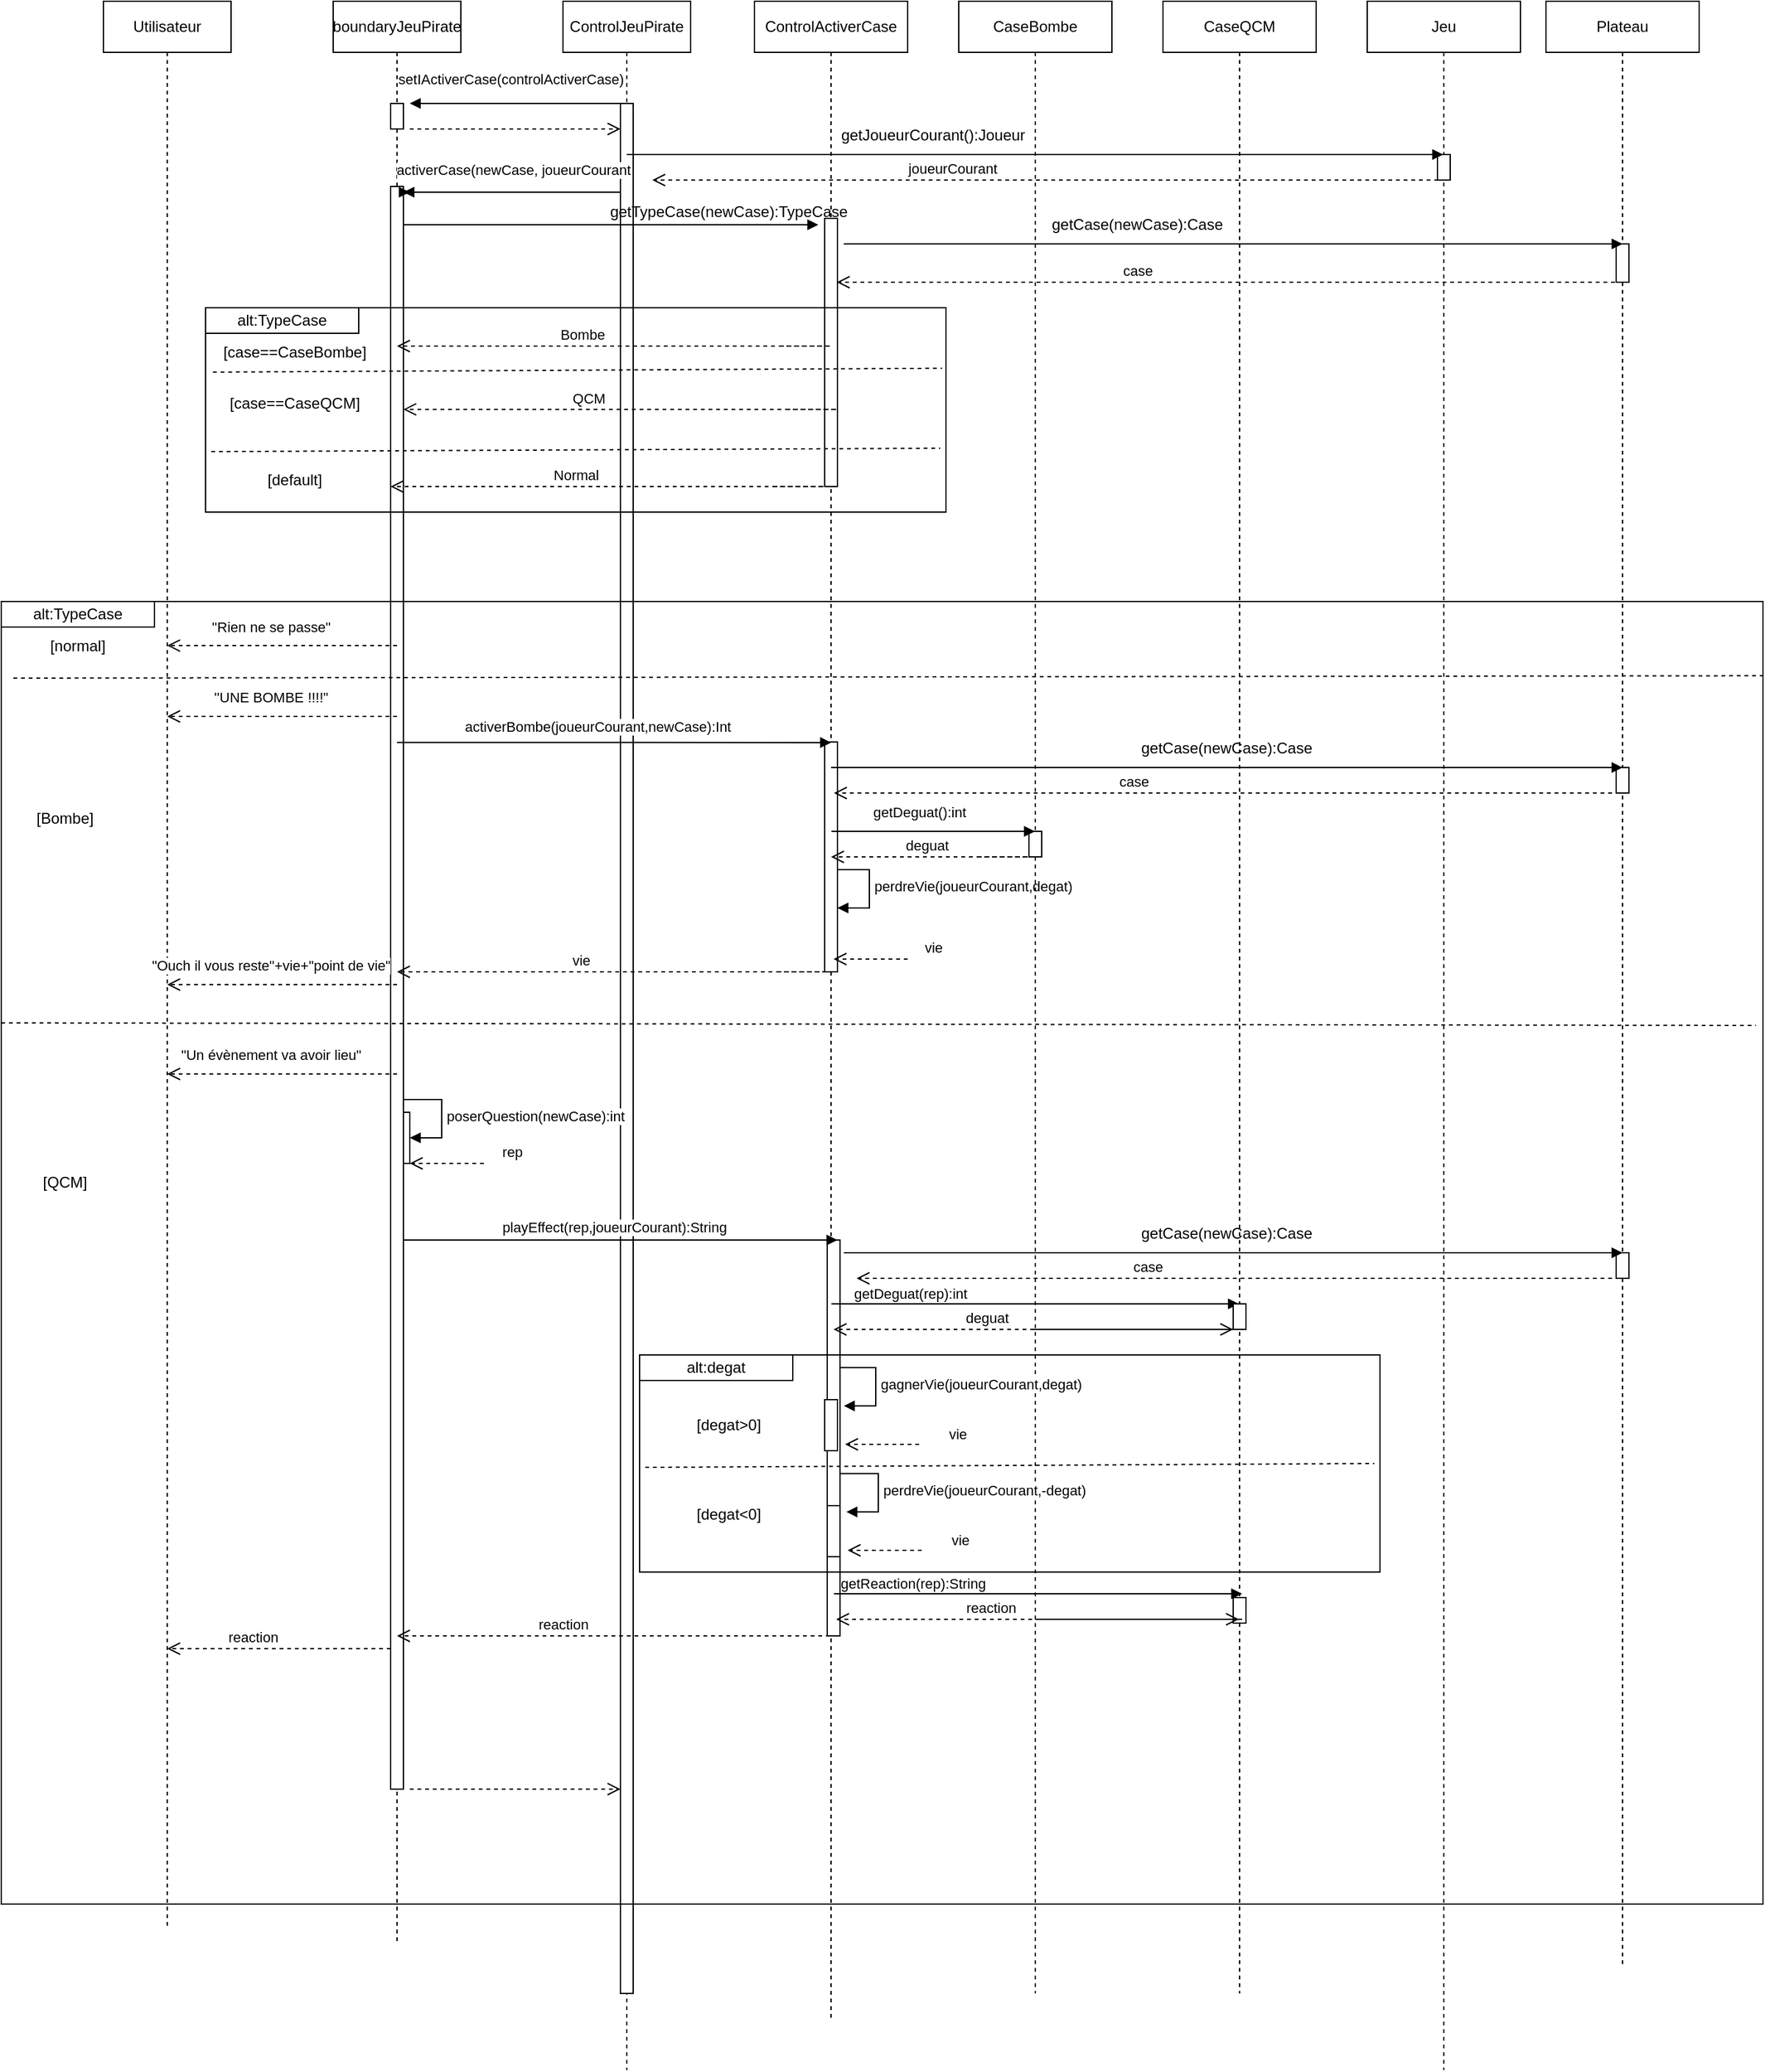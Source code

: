 <mxfile version="24.4.0" type="github">
  <diagram name="Page-1" id="2YBvvXClWsGukQMizWep">
    <mxGraphModel dx="3110" dy="1487" grid="1" gridSize="10" guides="1" tooltips="1" connect="1" arrows="1" fold="1" page="1" pageScale="1" pageWidth="850" pageHeight="1100" math="0" shadow="0">
      <root>
        <mxCell id="0" />
        <mxCell id="1" parent="0" />
        <mxCell id="gIplPo-mKjMu9mAkrgua-7" value="CaseQCM" style="shape=umlLifeline;perimeter=lifelinePerimeter;whiteSpace=wrap;html=1;container=0;dropTarget=0;collapsible=0;recursiveResize=0;outlineConnect=0;portConstraint=eastwest;newEdgeStyle={&quot;edgeStyle&quot;:&quot;elbowEdgeStyle&quot;,&quot;elbow&quot;:&quot;vertical&quot;,&quot;curved&quot;:0,&quot;rounded&quot;:0};" vertex="1" parent="1">
          <mxGeometry x="870" y="40" width="120" height="1560" as="geometry" />
        </mxCell>
        <mxCell id="gIplPo-mKjMu9mAkrgua-156" value="" style="html=1;points=[];perimeter=orthogonalPerimeter;outlineConnect=0;targetShapes=umlLifeline;portConstraint=eastwest;newEdgeStyle={&quot;edgeStyle&quot;:&quot;elbowEdgeStyle&quot;,&quot;elbow&quot;:&quot;vertical&quot;,&quot;curved&quot;:0,&quot;rounded&quot;:0};" vertex="1" parent="gIplPo-mKjMu9mAkrgua-7">
          <mxGeometry x="55" y="1250" width="10" height="20" as="geometry" />
        </mxCell>
        <mxCell id="gIplPo-mKjMu9mAkrgua-3" value="ControlActiverCase" style="shape=umlLifeline;perimeter=lifelinePerimeter;whiteSpace=wrap;html=1;container=0;dropTarget=0;collapsible=0;recursiveResize=0;outlineConnect=0;portConstraint=eastwest;newEdgeStyle={&quot;edgeStyle&quot;:&quot;elbowEdgeStyle&quot;,&quot;elbow&quot;:&quot;vertical&quot;,&quot;curved&quot;:0,&quot;rounded&quot;:0};" vertex="1" parent="1">
          <mxGeometry x="550" y="40" width="120" height="1580" as="geometry" />
        </mxCell>
        <mxCell id="gIplPo-mKjMu9mAkrgua-4" value="" style="html=1;points=[];perimeter=orthogonalPerimeter;outlineConnect=0;targetShapes=umlLifeline;portConstraint=eastwest;newEdgeStyle={&quot;edgeStyle&quot;:&quot;elbowEdgeStyle&quot;,&quot;elbow&quot;:&quot;vertical&quot;,&quot;curved&quot;:0,&quot;rounded&quot;:0};" vertex="1" parent="gIplPo-mKjMu9mAkrgua-3">
          <mxGeometry x="55" y="170" width="10" height="210" as="geometry" />
        </mxCell>
        <mxCell id="gIplPo-mKjMu9mAkrgua-62" value="" style="html=1;points=[[0,0,0,0,5],[0,1,0,0,-5],[1,0,0,0,5],[1,1,0,0,-5]];perimeter=orthogonalPerimeter;outlineConnect=0;targetShapes=umlLifeline;portConstraint=eastwest;newEdgeStyle={&quot;curved&quot;:0,&quot;rounded&quot;:0};" vertex="1" parent="gIplPo-mKjMu9mAkrgua-3">
          <mxGeometry x="55" y="700" width="10" height="40" as="geometry" />
        </mxCell>
        <mxCell id="gIplPo-mKjMu9mAkrgua-63" value="perdreVie(joueurCourant,degat)" style="html=1;align=left;spacingLeft=2;endArrow=block;rounded=0;edgeStyle=orthogonalEdgeStyle;curved=0;rounded=0;" edge="1" target="gIplPo-mKjMu9mAkrgua-62" parent="gIplPo-mKjMu9mAkrgua-3">
          <mxGeometry relative="1" as="geometry">
            <mxPoint x="60" y="680" as="sourcePoint" />
            <Array as="points">
              <mxPoint x="90" y="710" />
            </Array>
          </mxGeometry>
        </mxCell>
        <mxCell id="gIplPo-mKjMu9mAkrgua-151" value="" style="html=1;points=[];perimeter=orthogonalPerimeter;outlineConnect=0;targetShapes=umlLifeline;portConstraint=eastwest;newEdgeStyle={&quot;edgeStyle&quot;:&quot;elbowEdgeStyle&quot;,&quot;elbow&quot;:&quot;vertical&quot;,&quot;curved&quot;:0,&quot;rounded&quot;:0};" vertex="1" parent="gIplPo-mKjMu9mAkrgua-3">
          <mxGeometry x="55" y="580" width="10" height="180" as="geometry" />
        </mxCell>
        <mxCell id="gIplPo-mKjMu9mAkrgua-152" value="" style="html=1;points=[];perimeter=orthogonalPerimeter;outlineConnect=0;targetShapes=umlLifeline;portConstraint=eastwest;newEdgeStyle={&quot;edgeStyle&quot;:&quot;elbowEdgeStyle&quot;,&quot;elbow&quot;:&quot;vertical&quot;,&quot;curved&quot;:0,&quot;rounded&quot;:0};" vertex="1" parent="1">
          <mxGeometry x="607" y="1010" width="10" height="310" as="geometry" />
        </mxCell>
        <mxCell id="gIplPo-mKjMu9mAkrgua-1" value="ControlJeuPirate" style="shape=umlLifeline;perimeter=lifelinePerimeter;whiteSpace=wrap;html=1;container=0;dropTarget=0;collapsible=0;recursiveResize=0;outlineConnect=0;portConstraint=eastwest;newEdgeStyle={&quot;edgeStyle&quot;:&quot;elbowEdgeStyle&quot;,&quot;elbow&quot;:&quot;vertical&quot;,&quot;curved&quot;:0,&quot;rounded&quot;:0};" vertex="1" parent="1">
          <mxGeometry x="400" y="40" width="100" height="1620" as="geometry" />
        </mxCell>
        <mxCell id="gIplPo-mKjMu9mAkrgua-2" value="" style="html=1;points=[];perimeter=orthogonalPerimeter;outlineConnect=0;targetShapes=umlLifeline;portConstraint=eastwest;newEdgeStyle={&quot;edgeStyle&quot;:&quot;elbowEdgeStyle&quot;,&quot;elbow&quot;:&quot;vertical&quot;,&quot;curved&quot;:0,&quot;rounded&quot;:0};" vertex="1" parent="gIplPo-mKjMu9mAkrgua-1">
          <mxGeometry x="45" y="80" width="10" height="1480" as="geometry" />
        </mxCell>
        <mxCell id="aM9ryv3xv72pqoxQDRHE-5" value="boundaryJeuPirate" style="shape=umlLifeline;perimeter=lifelinePerimeter;whiteSpace=wrap;html=1;container=0;dropTarget=0;collapsible=0;recursiveResize=0;outlineConnect=0;portConstraint=eastwest;newEdgeStyle={&quot;edgeStyle&quot;:&quot;elbowEdgeStyle&quot;,&quot;elbow&quot;:&quot;vertical&quot;,&quot;curved&quot;:0,&quot;rounded&quot;:0};" parent="1" vertex="1">
          <mxGeometry x="220" y="40" width="100" height="1520" as="geometry" />
        </mxCell>
        <mxCell id="aM9ryv3xv72pqoxQDRHE-6" value="" style="html=1;points=[];perimeter=orthogonalPerimeter;outlineConnect=0;targetShapes=umlLifeline;portConstraint=eastwest;newEdgeStyle={&quot;edgeStyle&quot;:&quot;elbowEdgeStyle&quot;,&quot;elbow&quot;:&quot;vertical&quot;,&quot;curved&quot;:0,&quot;rounded&quot;:0};" parent="aM9ryv3xv72pqoxQDRHE-5" vertex="1">
          <mxGeometry x="45" y="80" width="10" height="20" as="geometry" />
        </mxCell>
        <mxCell id="gIplPo-mKjMu9mAkrgua-78" value="" style="html=1;points=[[0,0,0,0,5],[0,1,0,0,-5],[1,0,0,0,5],[1,1,0,0,-5]];perimeter=orthogonalPerimeter;outlineConnect=0;targetShapes=umlLifeline;portConstraint=eastwest;newEdgeStyle={&quot;curved&quot;:0,&quot;rounded&quot;:0};" vertex="1" parent="aM9ryv3xv72pqoxQDRHE-5">
          <mxGeometry x="45" y="870" width="15" height="40" as="geometry" />
        </mxCell>
        <mxCell id="gIplPo-mKjMu9mAkrgua-13" value="" style="html=1;points=[];perimeter=orthogonalPerimeter;outlineConnect=0;targetShapes=umlLifeline;portConstraint=eastwest;newEdgeStyle={&quot;edgeStyle&quot;:&quot;elbowEdgeStyle&quot;,&quot;elbow&quot;:&quot;vertical&quot;,&quot;curved&quot;:0,&quot;rounded&quot;:0};" vertex="1" parent="1">
          <mxGeometry x="265" y="185" width="10" height="1255" as="geometry" />
        </mxCell>
        <mxCell id="gIplPo-mKjMu9mAkrgua-36" value="" style="verticalLabelPosition=bottom;verticalAlign=top;html=1;shape=mxgraph.basic.rect;fillColor2=none;strokeWidth=1;size=20;indent=5;fillColor=none;" vertex="1" parent="1">
          <mxGeometry x="-40" y="510" width="1380" height="1020" as="geometry" />
        </mxCell>
        <mxCell id="gIplPo-mKjMu9mAkrgua-24" value="" style="verticalLabelPosition=bottom;verticalAlign=top;html=1;shape=mxgraph.basic.rect;fillColor2=none;strokeWidth=1;size=20;indent=5;fillColor=none;" vertex="1" parent="1">
          <mxGeometry x="120" y="280" width="580" height="160" as="geometry" />
        </mxCell>
        <mxCell id="aM9ryv3xv72pqoxQDRHE-1" value="Utilisateur" style="shape=umlLifeline;perimeter=lifelinePerimeter;whiteSpace=wrap;html=1;container=0;dropTarget=0;collapsible=0;recursiveResize=0;outlineConnect=0;portConstraint=eastwest;newEdgeStyle={&quot;edgeStyle&quot;:&quot;elbowEdgeStyle&quot;,&quot;elbow&quot;:&quot;vertical&quot;,&quot;curved&quot;:0,&quot;rounded&quot;:0};" parent="1" vertex="1">
          <mxGeometry x="40" y="40" width="100" height="1510" as="geometry" />
        </mxCell>
        <mxCell id="aM9ryv3xv72pqoxQDRHE-9" value="setIActiverCase(controlActiverCase)" style="html=1;verticalAlign=bottom;endArrow=block;edgeStyle=elbowEdgeStyle;elbow=vertical;curved=0;rounded=0;" parent="1" edge="1">
          <mxGeometry x="0.03" y="-10" relative="1" as="geometry">
            <mxPoint x="445" y="120" as="sourcePoint" />
            <Array as="points">
              <mxPoint x="370" y="120" />
            </Array>
            <mxPoint x="280" y="120" as="targetPoint" />
            <mxPoint x="-1" as="offset" />
          </mxGeometry>
        </mxCell>
        <mxCell id="aM9ryv3xv72pqoxQDRHE-10" value="" style="html=1;verticalAlign=bottom;endArrow=open;dashed=1;endSize=8;edgeStyle=elbowEdgeStyle;elbow=vertical;curved=0;rounded=0;" parent="1" edge="1">
          <mxGeometry relative="1" as="geometry">
            <mxPoint x="445" y="140" as="targetPoint" />
            <Array as="points">
              <mxPoint x="360" y="140" />
            </Array>
            <mxPoint x="280" y="140" as="sourcePoint" />
          </mxGeometry>
        </mxCell>
        <mxCell id="gIplPo-mKjMu9mAkrgua-5" value="CaseBombe" style="shape=umlLifeline;perimeter=lifelinePerimeter;whiteSpace=wrap;html=1;container=0;dropTarget=0;collapsible=0;recursiveResize=0;outlineConnect=0;portConstraint=eastwest;newEdgeStyle={&quot;edgeStyle&quot;:&quot;elbowEdgeStyle&quot;,&quot;elbow&quot;:&quot;vertical&quot;,&quot;curved&quot;:0,&quot;rounded&quot;:0};" vertex="1" parent="1">
          <mxGeometry x="710" y="40" width="120" height="1560" as="geometry" />
        </mxCell>
        <mxCell id="gIplPo-mKjMu9mAkrgua-6" value="" style="html=1;points=[];perimeter=orthogonalPerimeter;outlineConnect=0;targetShapes=umlLifeline;portConstraint=eastwest;newEdgeStyle={&quot;edgeStyle&quot;:&quot;elbowEdgeStyle&quot;,&quot;elbow&quot;:&quot;vertical&quot;,&quot;curved&quot;:0,&quot;rounded&quot;:0};" vertex="1" parent="gIplPo-mKjMu9mAkrgua-5">
          <mxGeometry x="55" y="650" width="10" height="20" as="geometry" />
        </mxCell>
        <mxCell id="gIplPo-mKjMu9mAkrgua-9" value="Jeu" style="shape=umlLifeline;perimeter=lifelinePerimeter;whiteSpace=wrap;html=1;container=0;dropTarget=0;collapsible=0;recursiveResize=0;outlineConnect=0;portConstraint=eastwest;newEdgeStyle={&quot;edgeStyle&quot;:&quot;elbowEdgeStyle&quot;,&quot;elbow&quot;:&quot;vertical&quot;,&quot;curved&quot;:0,&quot;rounded&quot;:0};" vertex="1" parent="1">
          <mxGeometry x="1030" y="40" width="120" height="1620" as="geometry" />
        </mxCell>
        <mxCell id="gIplPo-mKjMu9mAkrgua-10" value="" style="html=1;points=[];perimeter=orthogonalPerimeter;outlineConnect=0;targetShapes=umlLifeline;portConstraint=eastwest;newEdgeStyle={&quot;edgeStyle&quot;:&quot;elbowEdgeStyle&quot;,&quot;elbow&quot;:&quot;vertical&quot;,&quot;curved&quot;:0,&quot;rounded&quot;:0};" vertex="1" parent="gIplPo-mKjMu9mAkrgua-9">
          <mxGeometry x="55" y="120" width="10" height="20" as="geometry" />
        </mxCell>
        <mxCell id="aM9ryv3xv72pqoxQDRHE-7" value="" style="html=1;verticalAlign=bottom;endArrow=block;edgeStyle=elbowEdgeStyle;elbow=vertical;curved=0;rounded=0;" parent="1" target="gIplPo-mKjMu9mAkrgua-9" edge="1">
          <mxGeometry x="0.001" relative="1" as="geometry">
            <mxPoint x="450" y="160" as="sourcePoint" />
            <Array as="points">
              <mxPoint x="535" y="160" />
            </Array>
            <mxPoint x="620" y="160" as="targetPoint" />
            <mxPoint as="offset" />
          </mxGeometry>
        </mxCell>
        <mxCell id="gIplPo-mKjMu9mAkrgua-11" value="getJoueurCourant():Joueur" style="text;strokeColor=none;align=center;fillColor=none;html=1;verticalAlign=middle;whiteSpace=wrap;rounded=0;" vertex="1" parent="1">
          <mxGeometry x="660" y="130" width="60" height="30" as="geometry" />
        </mxCell>
        <mxCell id="gIplPo-mKjMu9mAkrgua-12" value="activerCase(newCase, joueurCourant" style="html=1;verticalAlign=bottom;endArrow=block;edgeStyle=elbowEdgeStyle;elbow=vertical;curved=0;rounded=0;" edge="1" parent="1" source="gIplPo-mKjMu9mAkrgua-13">
          <mxGeometry x="0.895" y="81" relative="1" as="geometry">
            <mxPoint x="445" y="189.5" as="sourcePoint" />
            <Array as="points" />
            <mxPoint x="280" y="189.5" as="targetPoint" />
            <mxPoint x="81" y="72" as="offset" />
          </mxGeometry>
        </mxCell>
        <mxCell id="gIplPo-mKjMu9mAkrgua-14" value="" style="html=1;verticalAlign=bottom;endArrow=block;edgeStyle=elbowEdgeStyle;elbow=vertical;curved=0;rounded=0;" edge="1" parent="1" target="gIplPo-mKjMu9mAkrgua-13">
          <mxGeometry x="-0.091" y="-9" relative="1" as="geometry">
            <mxPoint x="445" y="189.5" as="sourcePoint" />
            <Array as="points">
              <mxPoint x="370" y="189.5" />
            </Array>
            <mxPoint x="280" y="189.5" as="targetPoint" />
            <mxPoint as="offset" />
          </mxGeometry>
        </mxCell>
        <mxCell id="gIplPo-mKjMu9mAkrgua-15" value="" style="html=1;verticalAlign=bottom;endArrow=block;edgeStyle=elbowEdgeStyle;elbow=vertical;curved=0;rounded=0;" edge="1" parent="1">
          <mxGeometry x="0.001" relative="1" as="geometry">
            <mxPoint x="275" y="215" as="sourcePoint" />
            <Array as="points">
              <mxPoint x="360" y="215" />
            </Array>
            <mxPoint x="600" y="215.5" as="targetPoint" />
            <mxPoint as="offset" />
          </mxGeometry>
        </mxCell>
        <mxCell id="gIplPo-mKjMu9mAkrgua-18" value="Plateau" style="shape=umlLifeline;perimeter=lifelinePerimeter;whiteSpace=wrap;html=1;container=0;dropTarget=0;collapsible=0;recursiveResize=0;outlineConnect=0;portConstraint=eastwest;newEdgeStyle={&quot;edgeStyle&quot;:&quot;elbowEdgeStyle&quot;,&quot;elbow&quot;:&quot;vertical&quot;,&quot;curved&quot;:0,&quot;rounded&quot;:0};" vertex="1" parent="1">
          <mxGeometry x="1170" y="40" width="120" height="1540" as="geometry" />
        </mxCell>
        <mxCell id="gIplPo-mKjMu9mAkrgua-19" value="" style="html=1;points=[];perimeter=orthogonalPerimeter;outlineConnect=0;targetShapes=umlLifeline;portConstraint=eastwest;newEdgeStyle={&quot;edgeStyle&quot;:&quot;elbowEdgeStyle&quot;,&quot;elbow&quot;:&quot;vertical&quot;,&quot;curved&quot;:0,&quot;rounded&quot;:0};" vertex="1" parent="gIplPo-mKjMu9mAkrgua-18">
          <mxGeometry x="55" y="190" width="10" height="30" as="geometry" />
        </mxCell>
        <mxCell id="gIplPo-mKjMu9mAkrgua-159" value="" style="html=1;points=[];perimeter=orthogonalPerimeter;outlineConnect=0;targetShapes=umlLifeline;portConstraint=eastwest;newEdgeStyle={&quot;edgeStyle&quot;:&quot;elbowEdgeStyle&quot;,&quot;elbow&quot;:&quot;vertical&quot;,&quot;curved&quot;:0,&quot;rounded&quot;:0};" vertex="1" parent="gIplPo-mKjMu9mAkrgua-18">
          <mxGeometry x="55" y="600" width="10" height="20" as="geometry" />
        </mxCell>
        <mxCell id="gIplPo-mKjMu9mAkrgua-161" value="" style="html=1;points=[];perimeter=orthogonalPerimeter;outlineConnect=0;targetShapes=umlLifeline;portConstraint=eastwest;newEdgeStyle={&quot;edgeStyle&quot;:&quot;elbowEdgeStyle&quot;,&quot;elbow&quot;:&quot;vertical&quot;,&quot;curved&quot;:0,&quot;rounded&quot;:0};" vertex="1" parent="gIplPo-mKjMu9mAkrgua-18">
          <mxGeometry x="55" y="980" width="10" height="20" as="geometry" />
        </mxCell>
        <mxCell id="gIplPo-mKjMu9mAkrgua-20" value="" style="html=1;verticalAlign=bottom;endArrow=block;edgeStyle=elbowEdgeStyle;elbow=vertical;curved=0;rounded=0;" edge="1" parent="1">
          <mxGeometry x="0.001" relative="1" as="geometry">
            <mxPoint x="620" y="230" as="sourcePoint" />
            <Array as="points">
              <mxPoint x="705" y="230" />
            </Array>
            <mxPoint x="1230" y="230" as="targetPoint" />
            <mxPoint as="offset" />
          </mxGeometry>
        </mxCell>
        <mxCell id="gIplPo-mKjMu9mAkrgua-21" value="getCase(newCase):Case" style="text;strokeColor=none;align=center;fillColor=none;html=1;verticalAlign=middle;whiteSpace=wrap;rounded=0;" vertex="1" parent="1">
          <mxGeometry x="820" y="200" width="60" height="30" as="geometry" />
        </mxCell>
        <mxCell id="gIplPo-mKjMu9mAkrgua-22" value="case" style="html=1;verticalAlign=bottom;endArrow=open;dashed=1;endSize=8;edgeStyle=elbowEdgeStyle;elbow=vertical;curved=0;rounded=0;" edge="1" parent="1">
          <mxGeometry x="0.237" relative="1" as="geometry">
            <mxPoint x="614.5" y="260" as="targetPoint" />
            <Array as="points">
              <mxPoint x="1170.5" y="260" />
            </Array>
            <mxPoint x="1230" y="260" as="sourcePoint" />
            <mxPoint as="offset" />
          </mxGeometry>
        </mxCell>
        <mxCell id="gIplPo-mKjMu9mAkrgua-25" value="" style="endArrow=none;dashed=1;html=1;rounded=0;entryX=0.996;entryY=0.296;entryDx=0;entryDy=0;entryPerimeter=0;exitX=0.01;exitY=0.315;exitDx=0;exitDy=0;exitPerimeter=0;" edge="1" parent="1" source="gIplPo-mKjMu9mAkrgua-24">
          <mxGeometry width="50" height="50" relative="1" as="geometry">
            <mxPoint x="193.06" y="327.36" as="sourcePoint" />
            <mxPoint x="696.94" y="327.36" as="targetPoint" />
          </mxGeometry>
        </mxCell>
        <mxCell id="gIplPo-mKjMu9mAkrgua-26" value="" style="endArrow=none;dashed=1;html=1;rounded=0;entryX=1.002;entryY=0.057;entryDx=0;entryDy=0;entryPerimeter=0;exitX=0.006;exitY=0.683;exitDx=0;exitDy=0;exitPerimeter=0;" edge="1" parent="1" target="gIplPo-mKjMu9mAkrgua-36">
          <mxGeometry width="50" height="50" relative="1" as="geometry">
            <mxPoint x="-30.52" y="570" as="sourcePoint" />
            <mxPoint x="540" y="570.72" as="targetPoint" />
          </mxGeometry>
        </mxCell>
        <mxCell id="gIplPo-mKjMu9mAkrgua-27" value="Bombe" style="html=1;verticalAlign=bottom;endArrow=open;dashed=1;endSize=8;edgeStyle=elbowEdgeStyle;elbow=vertical;curved=0;rounded=0;" edge="1" parent="1">
          <mxGeometry x="0.237" relative="1" as="geometry">
            <mxPoint x="270" y="310" as="targetPoint" />
            <Array as="points">
              <mxPoint x="610" y="310" />
            </Array>
            <mxPoint x="570" y="310" as="sourcePoint" />
            <mxPoint as="offset" />
          </mxGeometry>
        </mxCell>
        <mxCell id="gIplPo-mKjMu9mAkrgua-28" value="QCM" style="html=1;verticalAlign=bottom;endArrow=open;dashed=1;endSize=8;edgeStyle=elbowEdgeStyle;elbow=vertical;curved=0;rounded=0;" edge="1" parent="1">
          <mxGeometry x="0.237" relative="1" as="geometry">
            <mxPoint x="275" y="359.58" as="targetPoint" />
            <Array as="points">
              <mxPoint x="615" y="359.58" />
            </Array>
            <mxPoint x="575" y="359.58" as="sourcePoint" />
            <mxPoint as="offset" />
          </mxGeometry>
        </mxCell>
        <mxCell id="gIplPo-mKjMu9mAkrgua-29" value="Normal" style="html=1;verticalAlign=bottom;endArrow=open;dashed=1;endSize=8;edgeStyle=elbowEdgeStyle;elbow=vertical;curved=0;rounded=0;" edge="1" parent="1">
          <mxGeometry x="0.237" relative="1" as="geometry">
            <mxPoint x="265" y="420" as="targetPoint" />
            <Array as="points">
              <mxPoint x="605" y="420" />
            </Array>
            <mxPoint x="565" y="420" as="sourcePoint" />
            <mxPoint as="offset" />
          </mxGeometry>
        </mxCell>
        <mxCell id="gIplPo-mKjMu9mAkrgua-30" value="alt:TypeCase" style="rounded=0;whiteSpace=wrap;html=1;fillColor=none;" vertex="1" parent="1">
          <mxGeometry x="-40" y="510" width="120" height="20" as="geometry" />
        </mxCell>
        <mxCell id="gIplPo-mKjMu9mAkrgua-31" value="[case==CaseBombe]" style="text;strokeColor=none;align=center;fillColor=none;html=1;verticalAlign=middle;whiteSpace=wrap;rounded=0;" vertex="1" parent="1">
          <mxGeometry x="160" y="300" width="60" height="30" as="geometry" />
        </mxCell>
        <mxCell id="gIplPo-mKjMu9mAkrgua-32" value="[case==CaseQCM]" style="text;strokeColor=none;align=center;fillColor=none;html=1;verticalAlign=middle;whiteSpace=wrap;rounded=0;" vertex="1" parent="1">
          <mxGeometry x="160" y="340" width="60" height="30" as="geometry" />
        </mxCell>
        <mxCell id="gIplPo-mKjMu9mAkrgua-34" value="[default]" style="text;strokeColor=none;align=center;fillColor=none;html=1;verticalAlign=middle;whiteSpace=wrap;rounded=0;" vertex="1" parent="1">
          <mxGeometry x="160" y="400" width="60" height="30" as="geometry" />
        </mxCell>
        <mxCell id="gIplPo-mKjMu9mAkrgua-37" value="alt:TypeCase" style="rounded=0;whiteSpace=wrap;html=1;fillColor=none;" vertex="1" parent="1">
          <mxGeometry x="120" y="280" width="120" height="20" as="geometry" />
        </mxCell>
        <mxCell id="gIplPo-mKjMu9mAkrgua-39" value="[normal]" style="text;strokeColor=none;align=center;fillColor=none;html=1;verticalAlign=middle;whiteSpace=wrap;rounded=0;" vertex="1" parent="1">
          <mxGeometry x="-10" y="530" width="60" height="30" as="geometry" />
        </mxCell>
        <mxCell id="gIplPo-mKjMu9mAkrgua-41" value="" style="html=1;verticalAlign=bottom;endArrow=open;dashed=1;endSize=8;edgeStyle=elbowEdgeStyle;elbow=horizontal;curved=0;rounded=0;" edge="1" parent="1">
          <mxGeometry x="0.237" relative="1" as="geometry">
            <mxPoint x="90" y="544.52" as="targetPoint" />
            <Array as="points" />
            <mxPoint x="270" y="544.52" as="sourcePoint" />
            <mxPoint as="offset" />
          </mxGeometry>
        </mxCell>
        <mxCell id="gIplPo-mKjMu9mAkrgua-42" value="&#39;&#39;Rien ne se passe&quot;" style="edgeLabel;html=1;align=center;verticalAlign=middle;resizable=0;points=[];" vertex="1" connectable="0" parent="gIplPo-mKjMu9mAkrgua-41">
          <mxGeometry x="0.102" y="-8" relative="1" as="geometry">
            <mxPoint y="-7" as="offset" />
          </mxGeometry>
        </mxCell>
        <mxCell id="gIplPo-mKjMu9mAkrgua-43" value="[Bombe]" style="text;strokeColor=none;align=center;fillColor=none;html=1;verticalAlign=middle;whiteSpace=wrap;rounded=0;" vertex="1" parent="1">
          <mxGeometry x="-20" y="665" width="60" height="30" as="geometry" />
        </mxCell>
        <mxCell id="gIplPo-mKjMu9mAkrgua-46" value="" style="html=1;verticalAlign=bottom;endArrow=open;dashed=1;endSize=8;edgeStyle=elbowEdgeStyle;elbow=horizontal;curved=0;rounded=0;" edge="1" parent="1">
          <mxGeometry x="0.237" relative="1" as="geometry">
            <mxPoint x="90" y="600" as="targetPoint" />
            <Array as="points" />
            <mxPoint x="270" y="600" as="sourcePoint" />
            <mxPoint as="offset" />
          </mxGeometry>
        </mxCell>
        <mxCell id="gIplPo-mKjMu9mAkrgua-47" value="&#39;&#39;UNE BOMBE !!!!&quot;" style="edgeLabel;html=1;align=center;verticalAlign=middle;resizable=0;points=[];" vertex="1" connectable="0" parent="gIplPo-mKjMu9mAkrgua-46">
          <mxGeometry x="0.102" y="-8" relative="1" as="geometry">
            <mxPoint y="-7" as="offset" />
          </mxGeometry>
        </mxCell>
        <mxCell id="gIplPo-mKjMu9mAkrgua-48" value="" style="html=1;verticalAlign=bottom;endArrow=block;edgeStyle=elbowEdgeStyle;elbow=vertical;curved=0;rounded=0;" edge="1" parent="1">
          <mxGeometry x="0.001" relative="1" as="geometry">
            <mxPoint x="270" y="620.33" as="sourcePoint" />
            <Array as="points" />
            <mxPoint x="610" y="620.33" as="targetPoint" />
            <mxPoint as="offset" />
          </mxGeometry>
        </mxCell>
        <mxCell id="gIplPo-mKjMu9mAkrgua-49" value="activerBombe(joueurCourant,newCase):Int" style="edgeLabel;html=1;align=center;verticalAlign=middle;resizable=0;points=[];" vertex="1" connectable="0" parent="1">
          <mxGeometry x="420.002" y="610" as="geometry">
            <mxPoint x="7" y="-2" as="offset" />
          </mxGeometry>
        </mxCell>
        <mxCell id="gIplPo-mKjMu9mAkrgua-50" value="" style="html=1;verticalAlign=bottom;endArrow=block;edgeStyle=elbowEdgeStyle;elbow=vertical;curved=0;rounded=0;" edge="1" parent="1">
          <mxGeometry x="0.001" relative="1" as="geometry">
            <mxPoint x="610" y="640" as="sourcePoint" />
            <Array as="points">
              <mxPoint x="695" y="640" />
            </Array>
            <mxPoint x="1230" y="640" as="targetPoint" />
            <mxPoint as="offset" />
          </mxGeometry>
        </mxCell>
        <mxCell id="gIplPo-mKjMu9mAkrgua-51" value="getCase(newCase):Case" style="text;strokeColor=none;align=center;fillColor=none;html=1;verticalAlign=middle;whiteSpace=wrap;rounded=0;" vertex="1" parent="1">
          <mxGeometry x="890" y="610" width="60" height="30" as="geometry" />
        </mxCell>
        <mxCell id="gIplPo-mKjMu9mAkrgua-52" value="case" style="html=1;verticalAlign=bottom;endArrow=open;dashed=1;endSize=8;edgeStyle=elbowEdgeStyle;elbow=vertical;curved=0;rounded=0;" edge="1" parent="1">
          <mxGeometry x="0.237" relative="1" as="geometry">
            <mxPoint x="612.25" y="660" as="targetPoint" />
            <Array as="points">
              <mxPoint x="1168.25" y="660" />
            </Array>
            <mxPoint x="1227.75" y="660" as="sourcePoint" />
            <mxPoint as="offset" />
          </mxGeometry>
        </mxCell>
        <mxCell id="gIplPo-mKjMu9mAkrgua-53" value="" style="html=1;verticalAlign=bottom;endArrow=block;edgeStyle=elbowEdgeStyle;elbow=vertical;curved=0;rounded=0;" edge="1" parent="1">
          <mxGeometry x="0.001" relative="1" as="geometry">
            <mxPoint x="610.25" y="690" as="sourcePoint" />
            <Array as="points">
              <mxPoint x="695.25" y="690" />
            </Array>
            <mxPoint x="769.75" y="690.0" as="targetPoint" />
            <mxPoint as="offset" />
          </mxGeometry>
        </mxCell>
        <mxCell id="gIplPo-mKjMu9mAkrgua-60" value="getDeguat():int" style="edgeLabel;html=1;align=center;verticalAlign=middle;resizable=0;points=[];" vertex="1" connectable="0" parent="1">
          <mxGeometry x="690" y="680.0" as="geometry">
            <mxPoint x="-11" y="-5" as="offset" />
          </mxGeometry>
        </mxCell>
        <mxCell id="gIplPo-mKjMu9mAkrgua-61" value="deguat" style="html=1;verticalAlign=bottom;endArrow=open;dashed=1;endSize=8;edgeStyle=elbowEdgeStyle;elbow=vertical;curved=0;rounded=0;" edge="1" parent="1" target="gIplPo-mKjMu9mAkrgua-3">
          <mxGeometry x="0.237" relative="1" as="geometry">
            <mxPoint x="425" y="710" as="targetPoint" />
            <Array as="points">
              <mxPoint x="765" y="710" />
            </Array>
            <mxPoint x="725" y="710" as="sourcePoint" />
            <mxPoint as="offset" />
          </mxGeometry>
        </mxCell>
        <mxCell id="gIplPo-mKjMu9mAkrgua-64" value="vie" style="html=1;verticalAlign=bottom;endArrow=open;dashed=1;endSize=8;edgeStyle=elbowEdgeStyle;elbow=vertical;curved=0;rounded=0;" edge="1" parent="1">
          <mxGeometry x="-1" y="20" relative="1" as="geometry">
            <mxPoint x="612" y="790" as="targetPoint" />
            <Array as="points" />
            <mxPoint x="670" y="790" as="sourcePoint" />
            <mxPoint x="20" y="-20" as="offset" />
          </mxGeometry>
        </mxCell>
        <mxCell id="gIplPo-mKjMu9mAkrgua-65" value="vie" style="html=1;verticalAlign=bottom;endArrow=open;dashed=1;endSize=8;edgeStyle=elbowEdgeStyle;elbow=vertical;curved=0;rounded=0;" edge="1" parent="1" target="aM9ryv3xv72pqoxQDRHE-5">
          <mxGeometry x="0.237" relative="1" as="geometry">
            <mxPoint x="452" y="800" as="targetPoint" />
            <Array as="points">
              <mxPoint x="608" y="800" />
            </Array>
            <mxPoint x="568" y="800" as="sourcePoint" />
            <mxPoint as="offset" />
          </mxGeometry>
        </mxCell>
        <mxCell id="gIplPo-mKjMu9mAkrgua-66" value="" style="html=1;verticalAlign=bottom;endArrow=open;dashed=1;endSize=8;edgeStyle=elbowEdgeStyle;elbow=horizontal;curved=0;rounded=0;" edge="1" parent="1">
          <mxGeometry x="0.237" relative="1" as="geometry">
            <mxPoint x="90" y="810" as="targetPoint" />
            <Array as="points" />
            <mxPoint x="270" y="810" as="sourcePoint" />
            <mxPoint as="offset" />
          </mxGeometry>
        </mxCell>
        <mxCell id="gIplPo-mKjMu9mAkrgua-67" value="&quot;Ouch il vous reste&quot;+vie+&quot;point de vie&quot;" style="edgeLabel;html=1;align=center;verticalAlign=middle;resizable=0;points=[];" vertex="1" connectable="0" parent="gIplPo-mKjMu9mAkrgua-66">
          <mxGeometry x="0.102" y="-8" relative="1" as="geometry">
            <mxPoint y="-7" as="offset" />
          </mxGeometry>
        </mxCell>
        <mxCell id="gIplPo-mKjMu9mAkrgua-68" value="" style="endArrow=none;dashed=1;html=1;rounded=0;entryX=1.003;entryY=0.104;entryDx=0;entryDy=0;entryPerimeter=0;exitX=0.006;exitY=0.683;exitDx=0;exitDy=0;exitPerimeter=0;" edge="1" parent="1">
          <mxGeometry width="50" height="50" relative="1" as="geometry">
            <mxPoint x="-40.0" y="840" as="sourcePoint" />
            <mxPoint x="1334.52" y="842" as="targetPoint" />
          </mxGeometry>
        </mxCell>
        <mxCell id="gIplPo-mKjMu9mAkrgua-69" value="" style="endArrow=none;dashed=1;html=1;rounded=0;entryX=0.996;entryY=0.296;entryDx=0;entryDy=0;entryPerimeter=0;exitX=0.01;exitY=0.315;exitDx=0;exitDy=0;exitPerimeter=0;" edge="1" parent="1">
          <mxGeometry width="50" height="50" relative="1" as="geometry">
            <mxPoint x="124.53" y="392.64" as="sourcePoint" />
            <mxPoint x="695.47" y="390.0" as="targetPoint" />
          </mxGeometry>
        </mxCell>
        <mxCell id="gIplPo-mKjMu9mAkrgua-70" value="[QCM]" style="text;strokeColor=none;align=center;fillColor=none;html=1;verticalAlign=middle;whiteSpace=wrap;rounded=0;" vertex="1" parent="1">
          <mxGeometry x="-20" y="950" width="60" height="30" as="geometry" />
        </mxCell>
        <mxCell id="gIplPo-mKjMu9mAkrgua-72" value="" style="html=1;verticalAlign=bottom;endArrow=open;dashed=1;endSize=8;edgeStyle=elbowEdgeStyle;elbow=horizontal;curved=0;rounded=0;" edge="1" parent="1">
          <mxGeometry x="0.237" relative="1" as="geometry">
            <mxPoint x="90" y="880" as="targetPoint" />
            <Array as="points">
              <mxPoint x="180" y="780" />
            </Array>
            <mxPoint x="270" y="880" as="sourcePoint" />
            <mxPoint as="offset" />
          </mxGeometry>
        </mxCell>
        <mxCell id="gIplPo-mKjMu9mAkrgua-73" value="&quot;Un évènement va avoir lieu&quot;" style="edgeLabel;html=1;align=center;verticalAlign=middle;resizable=0;points=[];" vertex="1" connectable="0" parent="gIplPo-mKjMu9mAkrgua-72">
          <mxGeometry x="0.102" y="-8" relative="1" as="geometry">
            <mxPoint y="-7" as="offset" />
          </mxGeometry>
        </mxCell>
        <mxCell id="gIplPo-mKjMu9mAkrgua-81" value="poserQuestion(newCase):int" style="html=1;align=left;spacingLeft=2;endArrow=block;rounded=0;edgeStyle=orthogonalEdgeStyle;curved=0;rounded=0;" edge="1" parent="1">
          <mxGeometry relative="1" as="geometry">
            <mxPoint x="275" y="900" as="sourcePoint" />
            <Array as="points">
              <mxPoint x="305" y="930" />
            </Array>
            <mxPoint x="280" y="930" as="targetPoint" />
          </mxGeometry>
        </mxCell>
        <mxCell id="gIplPo-mKjMu9mAkrgua-82" value="rep" style="html=1;verticalAlign=bottom;endArrow=open;dashed=1;endSize=8;edgeStyle=elbowEdgeStyle;elbow=vertical;curved=0;rounded=0;" edge="1" parent="1">
          <mxGeometry x="-1" y="-22" relative="1" as="geometry">
            <mxPoint x="280" y="950" as="targetPoint" />
            <Array as="points" />
            <mxPoint x="338" y="950" as="sourcePoint" />
            <mxPoint x="22" y="22" as="offset" />
          </mxGeometry>
        </mxCell>
        <mxCell id="gIplPo-mKjMu9mAkrgua-83" value="" style="html=1;verticalAlign=bottom;endArrow=block;edgeStyle=elbowEdgeStyle;elbow=vertical;curved=0;rounded=0;" edge="1" parent="1">
          <mxGeometry x="0.001" relative="1" as="geometry">
            <mxPoint x="275" y="1010" as="sourcePoint" />
            <Array as="points" />
            <mxPoint x="615" y="1010" as="targetPoint" />
            <mxPoint as="offset" />
          </mxGeometry>
        </mxCell>
        <mxCell id="gIplPo-mKjMu9mAkrgua-84" value="playEffect(rep,joueurCourant):String" style="edgeLabel;html=1;align=center;verticalAlign=middle;resizable=0;points=[];" vertex="1" connectable="0" parent="1">
          <mxGeometry x="440.003" y="1000" as="geometry" />
        </mxCell>
        <mxCell id="gIplPo-mKjMu9mAkrgua-94" value="" style="html=1;verticalAlign=bottom;endArrow=block;edgeStyle=elbowEdgeStyle;elbow=vertical;curved=0;rounded=0;" edge="1" parent="1">
          <mxGeometry x="0.001" relative="1" as="geometry">
            <mxPoint x="620" y="1020" as="sourcePoint" />
            <Array as="points">
              <mxPoint x="695" y="1020" />
            </Array>
            <mxPoint x="1230" y="1020" as="targetPoint" />
            <mxPoint as="offset" />
          </mxGeometry>
        </mxCell>
        <mxCell id="gIplPo-mKjMu9mAkrgua-95" value="getCase(newCase):Case" style="text;strokeColor=none;align=center;fillColor=none;html=1;verticalAlign=middle;whiteSpace=wrap;rounded=0;" vertex="1" parent="1">
          <mxGeometry x="890" y="990" width="60" height="30" as="geometry" />
        </mxCell>
        <mxCell id="gIplPo-mKjMu9mAkrgua-96" value="case" style="html=1;verticalAlign=bottom;endArrow=open;dashed=1;endSize=8;edgeStyle=elbowEdgeStyle;elbow=vertical;curved=0;rounded=0;" edge="1" parent="1">
          <mxGeometry x="0.237" relative="1" as="geometry">
            <mxPoint x="630" y="1040" as="targetPoint" />
            <Array as="points">
              <mxPoint x="1168.25" y="1040" />
            </Array>
            <mxPoint x="1227.75" y="1040" as="sourcePoint" />
            <mxPoint as="offset" />
          </mxGeometry>
        </mxCell>
        <mxCell id="gIplPo-mKjMu9mAkrgua-113" value="" style="html=1;verticalAlign=bottom;endArrow=block;edgeStyle=elbowEdgeStyle;elbow=vertical;curved=0;rounded=0;" edge="1" parent="1" target="gIplPo-mKjMu9mAkrgua-7">
          <mxGeometry x="0.001" relative="1" as="geometry">
            <mxPoint x="610.25" y="1060" as="sourcePoint" />
            <Array as="points">
              <mxPoint x="695.25" y="1060" />
            </Array>
            <mxPoint x="769.75" y="1060.0" as="targetPoint" />
            <mxPoint as="offset" />
          </mxGeometry>
        </mxCell>
        <mxCell id="gIplPo-mKjMu9mAkrgua-114" value="getDeguat(rep):int" style="edgeLabel;html=1;align=center;verticalAlign=middle;resizable=0;points=[];" vertex="1" connectable="0" parent="1">
          <mxGeometry x="700" y="690.0" as="geometry">
            <mxPoint x="-28" y="362" as="offset" />
          </mxGeometry>
        </mxCell>
        <mxCell id="gIplPo-mKjMu9mAkrgua-115" value="deguat" style="html=1;verticalAlign=bottom;endArrow=open;dashed=1;endSize=8;edgeStyle=elbowEdgeStyle;elbow=vertical;curved=0;rounded=0;" edge="1" parent="1" source="gIplPo-mKjMu9mAkrgua-154">
          <mxGeometry x="0.237" relative="1" as="geometry">
            <mxPoint x="612" y="1080" as="targetPoint" />
            <Array as="points" />
            <mxPoint x="728" y="1080" as="sourcePoint" />
            <mxPoint as="offset" />
          </mxGeometry>
        </mxCell>
        <mxCell id="gIplPo-mKjMu9mAkrgua-121" value="" style="verticalLabelPosition=bottom;verticalAlign=top;html=1;shape=mxgraph.basic.rect;fillColor2=none;strokeWidth=1;size=20;indent=5;fillColor=none;" vertex="1" parent="1">
          <mxGeometry x="460" y="1100" width="580" height="170" as="geometry" />
        </mxCell>
        <mxCell id="gIplPo-mKjMu9mAkrgua-122" value="" style="endArrow=none;dashed=1;html=1;rounded=0;entryX=0.996;entryY=0.296;entryDx=0;entryDy=0;entryPerimeter=0;exitX=0.01;exitY=0.315;exitDx=0;exitDy=0;exitPerimeter=0;" edge="1" parent="1">
          <mxGeometry width="50" height="50" relative="1" as="geometry">
            <mxPoint x="464.43" y="1188.04" as="sourcePoint" />
            <mxPoint x="1035.57" y="1185" as="targetPoint" />
          </mxGeometry>
        </mxCell>
        <mxCell id="gIplPo-mKjMu9mAkrgua-123" value="[degat&amp;gt;0]" style="text;strokeColor=none;align=center;fillColor=none;html=1;verticalAlign=middle;whiteSpace=wrap;rounded=0;" vertex="1" parent="1">
          <mxGeometry x="500" y="1140" width="60" height="30" as="geometry" />
        </mxCell>
        <mxCell id="gIplPo-mKjMu9mAkrgua-124" value="alt:degat" style="rounded=0;whiteSpace=wrap;html=1;fillColor=none;" vertex="1" parent="1">
          <mxGeometry x="460" y="1100" width="120" height="20" as="geometry" />
        </mxCell>
        <mxCell id="gIplPo-mKjMu9mAkrgua-125" value="[degat&amp;lt;0]" style="text;strokeColor=none;align=center;fillColor=none;html=1;verticalAlign=middle;whiteSpace=wrap;rounded=0;" vertex="1" parent="1">
          <mxGeometry x="500" y="1210" width="60" height="30" as="geometry" />
        </mxCell>
        <mxCell id="gIplPo-mKjMu9mAkrgua-127" value="" style="html=1;points=[[0,0,0,0,5],[0,1,0,0,-5],[1,0,0,0,5],[1,1,0,0,-5]];perimeter=orthogonalPerimeter;outlineConnect=0;targetShapes=umlLifeline;portConstraint=eastwest;newEdgeStyle={&quot;curved&quot;:0,&quot;rounded&quot;:0};" vertex="1" parent="1">
          <mxGeometry x="605" y="1135" width="10" height="40" as="geometry" />
        </mxCell>
        <mxCell id="gIplPo-mKjMu9mAkrgua-128" value="gagnerVie(joueurCourant,degat)" style="html=1;align=left;spacingLeft=2;endArrow=block;rounded=0;edgeStyle=orthogonalEdgeStyle;curved=0;rounded=0;" edge="1" parent="1" source="gIplPo-mKjMu9mAkrgua-152">
          <mxGeometry relative="1" as="geometry">
            <mxPoint x="615" y="1109.92" as="sourcePoint" />
            <Array as="points">
              <mxPoint x="645" y="1109.92" />
              <mxPoint x="645" y="1139.92" />
            </Array>
            <mxPoint x="620" y="1139.92" as="targetPoint" />
          </mxGeometry>
        </mxCell>
        <mxCell id="gIplPo-mKjMu9mAkrgua-129" value="vie" style="html=1;verticalAlign=bottom;endArrow=open;dashed=1;endSize=8;edgeStyle=elbowEdgeStyle;elbow=vertical;curved=0;rounded=0;" edge="1" parent="1">
          <mxGeometry x="-1" y="-31" relative="1" as="geometry">
            <mxPoint x="621" y="1170" as="targetPoint" />
            <Array as="points" />
            <mxPoint x="679" y="1170" as="sourcePoint" />
            <mxPoint x="30" y="32" as="offset" />
          </mxGeometry>
        </mxCell>
        <mxCell id="gIplPo-mKjMu9mAkrgua-139" value="" style="html=1;points=[[0,0,0,0,5],[0,1,0,0,-5],[1,0,0,0,5],[1,1,0,0,-5]];perimeter=orthogonalPerimeter;outlineConnect=0;targetShapes=umlLifeline;portConstraint=eastwest;newEdgeStyle={&quot;curved&quot;:0,&quot;rounded&quot;:0};" vertex="1" parent="1">
          <mxGeometry x="607" y="1218" width="10" height="40" as="geometry" />
        </mxCell>
        <mxCell id="gIplPo-mKjMu9mAkrgua-140" value="perdreVie(joueurCourant,-degat)" style="html=1;align=left;spacingLeft=2;endArrow=block;rounded=0;edgeStyle=orthogonalEdgeStyle;curved=0;rounded=0;" edge="1" parent="1">
          <mxGeometry x="0.014" relative="1" as="geometry">
            <mxPoint x="617" y="1192.92" as="sourcePoint" />
            <Array as="points">
              <mxPoint x="647" y="1192.92" />
              <mxPoint x="647" y="1222.92" />
            </Array>
            <mxPoint x="622" y="1222.92" as="targetPoint" />
            <mxPoint as="offset" />
          </mxGeometry>
        </mxCell>
        <mxCell id="gIplPo-mKjMu9mAkrgua-141" value="vie" style="html=1;verticalAlign=bottom;endArrow=open;dashed=1;endSize=8;edgeStyle=elbowEdgeStyle;elbow=vertical;curved=0;rounded=0;" edge="1" parent="1">
          <mxGeometry x="-1" y="-31" relative="1" as="geometry">
            <mxPoint x="623" y="1253" as="targetPoint" />
            <Array as="points" />
            <mxPoint x="681" y="1253" as="sourcePoint" />
            <mxPoint x="30" y="32" as="offset" />
          </mxGeometry>
        </mxCell>
        <mxCell id="gIplPo-mKjMu9mAkrgua-144" value="" style="html=1;verticalAlign=bottom;endArrow=block;edgeStyle=elbowEdgeStyle;elbow=vertical;curved=0;rounded=0;" edge="1" parent="1">
          <mxGeometry x="0.001" relative="1" as="geometry">
            <mxPoint x="612.25" y="1287" as="sourcePoint" />
            <Array as="points">
              <mxPoint x="697.25" y="1287" />
            </Array>
            <mxPoint x="932" y="1287" as="targetPoint" />
            <mxPoint as="offset" />
          </mxGeometry>
        </mxCell>
        <mxCell id="gIplPo-mKjMu9mAkrgua-145" value="getReaction(rep):String" style="edgeLabel;html=1;align=center;verticalAlign=middle;resizable=0;points=[];" vertex="1" connectable="0" parent="1">
          <mxGeometry x="702" y="917.0" as="geometry">
            <mxPoint x="-28" y="362" as="offset" />
          </mxGeometry>
        </mxCell>
        <mxCell id="gIplPo-mKjMu9mAkrgua-146" value="reaction" style="html=1;verticalAlign=bottom;endArrow=open;dashed=1;endSize=8;edgeStyle=elbowEdgeStyle;elbow=vertical;curved=0;rounded=0;" edge="1" parent="1" source="gIplPo-mKjMu9mAkrgua-7">
          <mxGeometry x="0.237" relative="1" as="geometry">
            <mxPoint x="614" y="1307" as="targetPoint" />
            <Array as="points" />
            <mxPoint x="932" y="1307" as="sourcePoint" />
            <mxPoint as="offset" />
          </mxGeometry>
        </mxCell>
        <mxCell id="gIplPo-mKjMu9mAkrgua-147" value="reaction" style="html=1;verticalAlign=bottom;endArrow=open;dashed=1;endSize=8;edgeStyle=elbowEdgeStyle;elbow=vertical;curved=0;rounded=0;" edge="1" parent="1" target="aM9ryv3xv72pqoxQDRHE-5">
          <mxGeometry x="0.237" relative="1" as="geometry">
            <mxPoint x="291" y="1320" as="targetPoint" />
            <Array as="points">
              <mxPoint x="447" y="1320" />
            </Array>
            <mxPoint x="609" y="1320" as="sourcePoint" />
            <mxPoint as="offset" />
          </mxGeometry>
        </mxCell>
        <mxCell id="gIplPo-mKjMu9mAkrgua-148" value="reaction" style="html=1;verticalAlign=bottom;endArrow=open;dashed=1;endSize=8;edgeStyle=elbowEdgeStyle;elbow=vertical;curved=0;rounded=0;" edge="1" parent="1">
          <mxGeometry x="0.237" relative="1" as="geometry">
            <mxPoint x="90" y="1330" as="targetPoint" />
            <Array as="points">
              <mxPoint x="103" y="1330" />
            </Array>
            <mxPoint x="265" y="1330" as="sourcePoint" />
            <mxPoint as="offset" />
          </mxGeometry>
        </mxCell>
        <mxCell id="gIplPo-mKjMu9mAkrgua-149" value="" style="html=1;verticalAlign=bottom;endArrow=open;dashed=1;endSize=8;edgeStyle=elbowEdgeStyle;elbow=vertical;curved=0;rounded=0;" edge="1" parent="1">
          <mxGeometry relative="1" as="geometry">
            <mxPoint x="445" y="1440" as="targetPoint" />
            <Array as="points">
              <mxPoint x="360" y="1440" />
            </Array>
            <mxPoint x="280" y="1440" as="sourcePoint" />
          </mxGeometry>
        </mxCell>
        <mxCell id="gIplPo-mKjMu9mAkrgua-16" value="getTypeCase(newCase):TypeCase" style="text;strokeColor=none;align=center;fillColor=none;html=1;verticalAlign=middle;whiteSpace=wrap;rounded=0;" vertex="1" parent="1">
          <mxGeometry x="500" y="190" width="60" height="30" as="geometry" />
        </mxCell>
        <mxCell id="gIplPo-mKjMu9mAkrgua-155" value="" style="html=1;verticalAlign=bottom;endArrow=open;dashed=1;endSize=8;edgeStyle=elbowEdgeStyle;elbow=vertical;curved=0;rounded=0;" edge="1" parent="1" source="gIplPo-mKjMu9mAkrgua-7" target="gIplPo-mKjMu9mAkrgua-154">
          <mxGeometry x="0.237" relative="1" as="geometry">
            <mxPoint x="612" y="1080" as="targetPoint" />
            <Array as="points">
              <mxPoint x="768" y="1080" />
            </Array>
            <mxPoint x="929" y="1080" as="sourcePoint" />
            <mxPoint as="offset" />
          </mxGeometry>
        </mxCell>
        <mxCell id="gIplPo-mKjMu9mAkrgua-154" value="" style="html=1;points=[];perimeter=orthogonalPerimeter;outlineConnect=0;targetShapes=umlLifeline;portConstraint=eastwest;newEdgeStyle={&quot;edgeStyle&quot;:&quot;elbowEdgeStyle&quot;,&quot;elbow&quot;:&quot;vertical&quot;,&quot;curved&quot;:0,&quot;rounded&quot;:0};" vertex="1" parent="1">
          <mxGeometry x="925" y="1060" width="10" height="20" as="geometry" />
        </mxCell>
        <mxCell id="gIplPo-mKjMu9mAkrgua-157" value="" style="html=1;verticalAlign=bottom;endArrow=open;dashed=1;endSize=8;edgeStyle=elbowEdgeStyle;elbow=vertical;curved=0;rounded=0;" edge="1" parent="1" target="gIplPo-mKjMu9mAkrgua-7">
          <mxGeometry x="0.237" relative="1" as="geometry">
            <mxPoint x="614" y="1307" as="targetPoint" />
            <Array as="points">
              <mxPoint x="770" y="1307" />
            </Array>
            <mxPoint x="932" y="1307" as="sourcePoint" />
            <mxPoint as="offset" />
          </mxGeometry>
        </mxCell>
        <mxCell id="gIplPo-mKjMu9mAkrgua-158" value="joueurCourant" style="html=1;verticalAlign=bottom;endArrow=open;dashed=1;endSize=8;edgeStyle=elbowEdgeStyle;elbow=vertical;curved=0;rounded=0;" edge="1" parent="1">
          <mxGeometry x="0.237" relative="1" as="geometry">
            <mxPoint x="470" y="180" as="targetPoint" />
            <Array as="points">
              <mxPoint x="1026" y="180" />
            </Array>
            <mxPoint x="1085.5" y="180" as="sourcePoint" />
            <mxPoint as="offset" />
          </mxGeometry>
        </mxCell>
      </root>
    </mxGraphModel>
  </diagram>
</mxfile>

